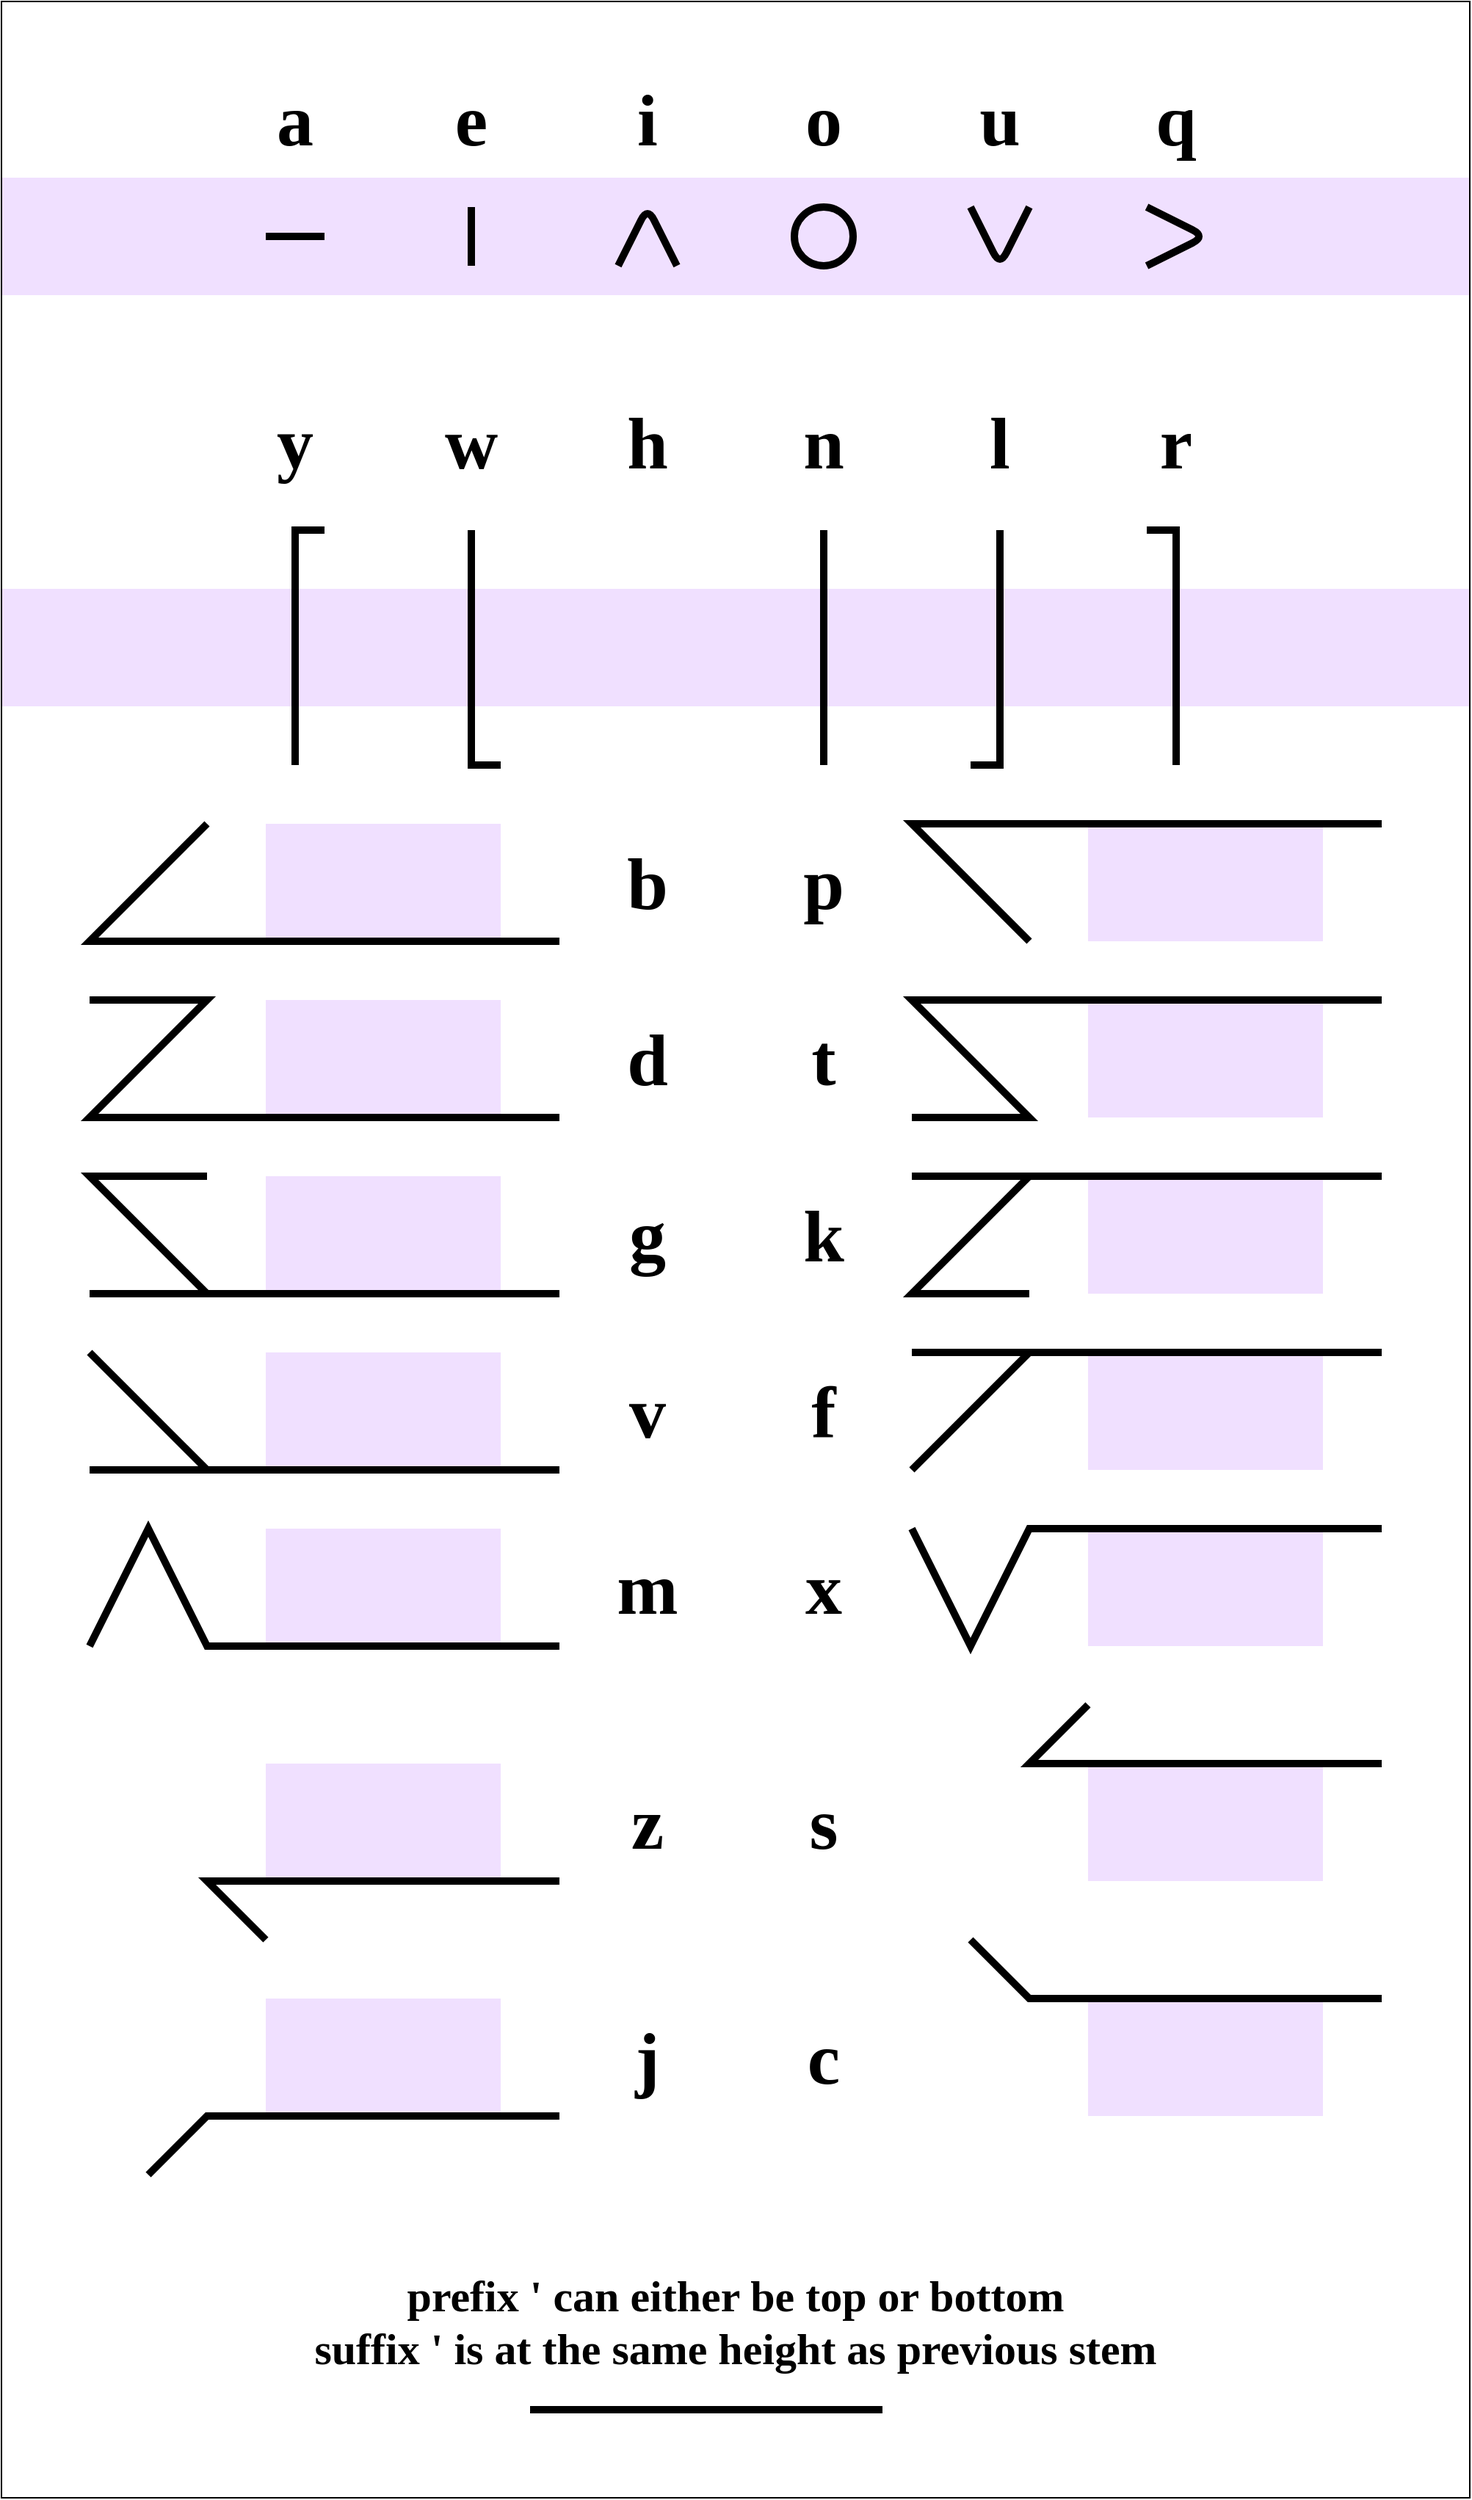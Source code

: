 <mxfile version="13.3.1" type="device"><diagram id="k0XaX9fI7BZwx_MRBERr" name="Page-1"><mxGraphModel dx="2420" dy="3297" grid="1" gridSize="10" guides="0" tooltips="1" connect="1" arrows="0" fold="1" page="0" pageScale="1" pageWidth="850" pageHeight="1100" math="0" shadow="0" extFonts="Rajdhani^https://fonts.googleapis.com/css?family=Rajdhani"><root><mxCell id="0"/><mxCell id="1" parent="0"/><mxCell id="OvZu4jx4xfz9wd3_qMAj-46" value="" style="rounded=0;whiteSpace=wrap;html=1;fillColor=#B266FF;fontFamily=Rajdhani;fontSize=20;dashed=1;strokeColor=none;opacity=20;" parent="1" vertex="1"><mxGeometry x="1200" y="360" width="1000" height="80" as="geometry"/></mxCell><mxCell id="zDaM6p3QR47gBt-4nZHD-3" value="" style="rounded=0;whiteSpace=wrap;html=1;fillColor=#B266FF;fontFamily=Rajdhani;fontSize=20;dashed=1;strokeColor=none;opacity=20;" vertex="1" parent="1"><mxGeometry x="1200" y="80" width="1000" height="80" as="geometry"/></mxCell><mxCell id="4WX631xM4KOFKnjQHRL3-7" value="" style="rounded=0;whiteSpace=wrap;html=1;strokeWidth=1;fillColor=none;fontSize=30;" parent="1" vertex="1"><mxGeometry x="1200" y="-40" width="1000" height="1700" as="geometry"/></mxCell><mxCell id="OvZu4jx4xfz9wd3_qMAj-56" value="" style="rounded=0;whiteSpace=wrap;html=1;fillColor=#B266FF;fontFamily=Rajdhani;fontSize=20;dashed=1;strokeColor=none;opacity=20;" parent="1" vertex="1"><mxGeometry x="1380" y="520" width="160" height="80" as="geometry"/></mxCell><mxCell id="OvZu4jx4xfz9wd3_qMAj-94" value="" style="rounded=0;whiteSpace=wrap;html=1;fillColor=#B266FF;fontFamily=Rajdhani;fontSize=20;dashed=1;strokeColor=none;opacity=20;" parent="1" vertex="1"><mxGeometry x="1380" y="640" width="160" height="80" as="geometry"/></mxCell><mxCell id="OvZu4jx4xfz9wd3_qMAj-95" value="" style="rounded=0;whiteSpace=wrap;html=1;fillColor=#B266FF;fontFamily=Rajdhani;fontSize=20;dashed=1;strokeColor=none;opacity=20;" parent="1" vertex="1"><mxGeometry x="1380" y="760" width="160" height="80" as="geometry"/></mxCell><mxCell id="OvZu4jx4xfz9wd3_qMAj-96" value="" style="rounded=0;whiteSpace=wrap;html=1;fillColor=#B266FF;fontFamily=Rajdhani;fontSize=20;dashed=1;strokeColor=none;opacity=20;" parent="1" vertex="1"><mxGeometry x="1380" y="880" width="160" height="80" as="geometry"/></mxCell><mxCell id="OvZu4jx4xfz9wd3_qMAj-97" value="" style="rounded=0;whiteSpace=wrap;html=1;fillColor=#B266FF;fontFamily=Rajdhani;fontSize=20;dashed=1;strokeColor=none;opacity=20;" parent="1" vertex="1"><mxGeometry x="1380" y="1000" width="160" height="80" as="geometry"/></mxCell><mxCell id="OvZu4jx4xfz9wd3_qMAj-98" value="" style="rounded=0;whiteSpace=wrap;html=1;fillColor=#B266FF;fontFamily=Rajdhani;fontSize=20;dashed=1;strokeColor=none;opacity=20;" parent="1" vertex="1"><mxGeometry x="1380" y="1160" width="160" height="80" as="geometry"/></mxCell><mxCell id="OvZu4jx4xfz9wd3_qMAj-99" value="" style="rounded=0;whiteSpace=wrap;html=1;fillColor=#B266FF;fontFamily=Rajdhani;fontSize=20;dashed=1;strokeColor=none;opacity=20;" parent="1" vertex="1"><mxGeometry x="1380" y="1320" width="160" height="80" as="geometry"/></mxCell><mxCell id="OvZu4jx4xfz9wd3_qMAj-59" value="" style="rounded=0;whiteSpace=wrap;html=1;fillColor=#B266FF;fontFamily=Rajdhani;fontSize=20;dashed=1;strokeColor=none;opacity=20;" parent="1" vertex="1"><mxGeometry x="1940" y="520" width="160" height="80" as="geometry"/></mxCell><mxCell id="OvZu4jx4xfz9wd3_qMAj-88" value="" style="rounded=0;whiteSpace=wrap;html=1;fillColor=#B266FF;fontFamily=Rajdhani;fontSize=20;dashed=1;strokeColor=none;opacity=20;" parent="1" vertex="1"><mxGeometry x="1940" y="640" width="160" height="80" as="geometry"/></mxCell><mxCell id="OvZu4jx4xfz9wd3_qMAj-89" value="" style="rounded=0;whiteSpace=wrap;html=1;fillColor=#B266FF;fontFamily=Rajdhani;fontSize=20;dashed=1;strokeColor=none;opacity=20;" parent="1" vertex="1"><mxGeometry x="1940" y="760" width="160" height="80" as="geometry"/></mxCell><mxCell id="OvZu4jx4xfz9wd3_qMAj-90" value="" style="rounded=0;whiteSpace=wrap;html=1;fillColor=#B266FF;fontFamily=Rajdhani;fontSize=20;dashed=1;strokeColor=none;opacity=20;" parent="1" vertex="1"><mxGeometry x="1940" y="880" width="160" height="80" as="geometry"/></mxCell><mxCell id="OvZu4jx4xfz9wd3_qMAj-91" value="" style="rounded=0;whiteSpace=wrap;html=1;fillColor=#B266FF;fontFamily=Rajdhani;fontSize=20;dashed=1;strokeColor=none;opacity=20;" parent="1" vertex="1"><mxGeometry x="1940" y="1000" width="160" height="80" as="geometry"/></mxCell><mxCell id="OvZu4jx4xfz9wd3_qMAj-92" value="" style="rounded=0;whiteSpace=wrap;html=1;fillColor=#B266FF;fontFamily=Rajdhani;fontSize=20;dashed=1;strokeColor=none;opacity=20;" parent="1" vertex="1"><mxGeometry x="1940" y="1160" width="160" height="80" as="geometry"/></mxCell><mxCell id="OvZu4jx4xfz9wd3_qMAj-93" value="" style="rounded=0;whiteSpace=wrap;html=1;fillColor=#B266FF;fontFamily=Rajdhani;fontSize=20;dashed=1;strokeColor=none;opacity=20;" parent="1" vertex="1"><mxGeometry x="1940" y="1320" width="160" height="80" as="geometry"/></mxCell><mxCell id="OvZu4jx4xfz9wd3_qMAj-5" value="a" style="text;html=1;strokeColor=none;fillColor=none;align=center;verticalAlign=middle;whiteSpace=wrap;rounded=0;fontFamily=Rajdhani;fontStyle=1;fontSize=50;" parent="1" vertex="1"><mxGeometry x="1380" y="20" width="40" height="40" as="geometry"/></mxCell><mxCell id="OvZu4jx4xfz9wd3_qMAj-11" value="e" style="text;html=1;strokeColor=none;fillColor=none;align=center;verticalAlign=middle;whiteSpace=wrap;rounded=0;fontFamily=Rajdhani;fontStyle=1;fontSize=50;" parent="1" vertex="1"><mxGeometry x="1500" y="20" width="40" height="40" as="geometry"/></mxCell><mxCell id="OvZu4jx4xfz9wd3_qMAj-12" value="i" style="text;html=1;strokeColor=none;fillColor=none;align=center;verticalAlign=middle;whiteSpace=wrap;rounded=0;fontFamily=Rajdhani;fontStyle=1;fontSize=50;" parent="1" vertex="1"><mxGeometry x="1620" y="20" width="40" height="40" as="geometry"/></mxCell><mxCell id="OvZu4jx4xfz9wd3_qMAj-13" value="o" style="text;html=1;strokeColor=none;fillColor=none;align=center;verticalAlign=middle;whiteSpace=wrap;rounded=0;fontFamily=Rajdhani;fontStyle=1;fontSize=50;" parent="1" vertex="1"><mxGeometry x="1740" y="20" width="40" height="40" as="geometry"/></mxCell><mxCell id="OvZu4jx4xfz9wd3_qMAj-14" value="u" style="text;html=1;strokeColor=none;fillColor=none;align=center;verticalAlign=middle;whiteSpace=wrap;rounded=0;fontFamily=Rajdhani;fontStyle=1;fontSize=50;" parent="1" vertex="1"><mxGeometry x="1860" y="20" width="40" height="40" as="geometry"/></mxCell><mxCell id="OvZu4jx4xfz9wd3_qMAj-15" value="q" style="text;html=1;strokeColor=none;fillColor=none;align=center;verticalAlign=middle;whiteSpace=wrap;rounded=0;fontFamily=Rajdhani;fontStyle=1;fontSize=50;" parent="1" vertex="1"><mxGeometry x="1980" y="20" width="40" height="40" as="geometry"/></mxCell><mxCell id="OvZu4jx4xfz9wd3_qMAj-16" value="" style="ellipse;whiteSpace=wrap;html=1;aspect=fixed;strokeColor=#000000;fillColor=none;fontFamily=Rajdhani;fontSize=50;strokeWidth=5;" parent="1" vertex="1"><mxGeometry x="1740" y="100" width="40" height="40" as="geometry"/></mxCell><mxCell id="OvZu4jx4xfz9wd3_qMAj-17" style="edgeStyle=none;rounded=0;orthogonalLoop=1;jettySize=auto;html=1;startFill=0;endArrow=none;endFill=0;endSize=0;targetPerimeterSpacing=0;strokeWidth=5;fontFamily=Rajdhani;fontSize=50;startSize=5;startArrow=none;" parent="1" edge="1"><mxGeometry relative="1" as="geometry"><mxPoint x="1420" y="120" as="targetPoint"/><mxPoint x="1380" y="120" as="sourcePoint"/></mxGeometry></mxCell><mxCell id="OvZu4jx4xfz9wd3_qMAj-18" style="edgeStyle=none;rounded=0;orthogonalLoop=1;jettySize=auto;html=1;startArrow=none;startFill=0;startSize=5;endArrow=none;endFill=0;endSize=0;targetPerimeterSpacing=0;strokeWidth=5;fontFamily=Rajdhani;fontSize=50;" parent="1" edge="1"><mxGeometry relative="1" as="geometry"><mxPoint x="1520" y="100" as="targetPoint"/><Array as="points"/><mxPoint x="1520" y="140" as="sourcePoint"/></mxGeometry></mxCell><mxCell id="OvZu4jx4xfz9wd3_qMAj-19" style="edgeStyle=none;orthogonalLoop=1;jettySize=auto;html=1;startArrow=none;startFill=0;startSize=5;endArrow=none;endFill=0;endSize=0;targetPerimeterSpacing=0;strokeWidth=5;fontFamily=Rajdhani;fontSize=50;rounded=1;" parent="1" edge="1"><mxGeometry relative="1" as="geometry"><mxPoint x="1660" y="140" as="targetPoint"/><Array as="points"><mxPoint x="1640" y="100"/></Array><mxPoint x="1620" y="140" as="sourcePoint"/></mxGeometry></mxCell><mxCell id="OvZu4jx4xfz9wd3_qMAj-20" style="edgeStyle=none;rounded=1;orthogonalLoop=1;jettySize=auto;html=1;startArrow=none;startFill=0;startSize=5;endArrow=none;endFill=0;endSize=0;targetPerimeterSpacing=0;strokeWidth=5;fontFamily=Rajdhani;fontSize=50;" parent="1" edge="1"><mxGeometry relative="1" as="geometry"><mxPoint x="1900" y="100" as="targetPoint"/><Array as="points"><mxPoint x="1880" y="140"/></Array><mxPoint x="1860" y="100" as="sourcePoint"/></mxGeometry></mxCell><mxCell id="OvZu4jx4xfz9wd3_qMAj-21" style="edgeStyle=none;rounded=1;orthogonalLoop=1;jettySize=auto;html=1;startArrow=none;startFill=0;startSize=5;endArrow=none;endFill=0;endSize=0;targetPerimeterSpacing=0;strokeWidth=5;fontFamily=Rajdhani;fontSize=50;" parent="1" edge="1"><mxGeometry relative="1" as="geometry"><mxPoint x="1980" y="140" as="targetPoint"/><Array as="points"><mxPoint x="2020" y="120"/></Array><mxPoint x="1980" y="100" as="sourcePoint"/></mxGeometry></mxCell><mxCell id="OvZu4jx4xfz9wd3_qMAj-24" style="edgeStyle=none;rounded=0;orthogonalLoop=1;jettySize=auto;html=1;exitX=0.5;exitY=0;exitDx=0;exitDy=0;startArrow=none;startFill=0;startSize=5;endArrow=none;endFill=0;endSize=0;targetPerimeterSpacing=0;strokeWidth=5;fontFamily=Rajdhani;fontSize=50;" parent="1" edge="1"><mxGeometry relative="1" as="geometry"><mxPoint x="1520" y="80" as="targetPoint"/><Array as="points"/><mxPoint x="1520" y="80" as="sourcePoint"/></mxGeometry></mxCell><mxCell id="OvZu4jx4xfz9wd3_qMAj-36" value="y" style="text;html=1;strokeColor=none;fillColor=none;align=center;verticalAlign=middle;whiteSpace=wrap;rounded=0;fontFamily=Rajdhani;fontStyle=1;fontSize=50;" parent="1" vertex="1"><mxGeometry x="1380" y="240" width="40" height="40" as="geometry"/></mxCell><mxCell id="OvZu4jx4xfz9wd3_qMAj-37" value="w" style="text;html=1;strokeColor=none;fillColor=none;align=center;verticalAlign=middle;whiteSpace=wrap;rounded=0;fontFamily=Rajdhani;fontStyle=1;fontSize=50;" parent="1" vertex="1"><mxGeometry x="1500" y="240" width="40" height="40" as="geometry"/></mxCell><mxCell id="OvZu4jx4xfz9wd3_qMAj-38" value="h" style="text;html=1;strokeColor=none;fillColor=none;align=center;verticalAlign=middle;whiteSpace=wrap;rounded=0;fontFamily=Rajdhani;fontStyle=1;fontSize=50;" parent="1" vertex="1"><mxGeometry x="1620" y="240" width="40" height="40" as="geometry"/></mxCell><mxCell id="OvZu4jx4xfz9wd3_qMAj-39" value="n" style="text;html=1;strokeColor=none;fillColor=none;align=center;verticalAlign=middle;whiteSpace=wrap;rounded=0;fontFamily=Rajdhani;fontStyle=1;fontSize=50;" parent="1" vertex="1"><mxGeometry x="1740" y="240" width="40" height="40" as="geometry"/></mxCell><mxCell id="OvZu4jx4xfz9wd3_qMAj-40" value="l" style="text;html=1;strokeColor=none;fillColor=none;align=center;verticalAlign=middle;whiteSpace=wrap;rounded=0;fontFamily=Rajdhani;fontStyle=1;fontSize=50;" parent="1" vertex="1"><mxGeometry x="1860" y="240" width="40" height="40" as="geometry"/></mxCell><mxCell id="OvZu4jx4xfz9wd3_qMAj-41" value="r" style="text;html=1;strokeColor=none;fillColor=none;align=center;verticalAlign=middle;whiteSpace=wrap;rounded=0;fontFamily=Rajdhani;fontStyle=1;fontSize=50;" parent="1" vertex="1"><mxGeometry x="1980" y="240" width="40" height="40" as="geometry"/></mxCell><mxCell id="OvZu4jx4xfz9wd3_qMAj-48" style="edgeStyle=none;rounded=0;orthogonalLoop=1;jettySize=auto;html=1;startArrow=none;startFill=0;startSize=5;endArrow=none;endFill=0;endSize=0;targetPerimeterSpacing=0;strokeWidth=5;fontFamily=Rajdhani;fontSize=50;strokeColor=#000000;" parent="1" edge="1"><mxGeometry relative="1" as="geometry"><mxPoint x="1800" y="1600" as="sourcePoint"/><mxPoint x="1560" y="1600" as="targetPoint"/></mxGeometry></mxCell><mxCell id="OvZu4jx4xfz9wd3_qMAj-52" style="edgeStyle=none;rounded=0;orthogonalLoop=1;jettySize=auto;html=1;startArrow=none;startFill=0;startSize=5;endArrow=none;endFill=0;endSize=0;targetPerimeterSpacing=0;strokeWidth=5;fontFamily=Rajdhani;fontSize=50;" parent="1" edge="1"><mxGeometry relative="1" as="geometry"><mxPoint x="1760" y="480" as="targetPoint"/><Array as="points"><mxPoint x="1760" y="370"/></Array><mxPoint x="1760" y="320" as="sourcePoint"/></mxGeometry></mxCell><mxCell id="OvZu4jx4xfz9wd3_qMAj-55" value="p" style="text;html=1;strokeColor=none;fillColor=none;align=center;verticalAlign=middle;whiteSpace=wrap;rounded=0;fontFamily=Rajdhani;fontStyle=1;fontSize=50;" parent="1" vertex="1"><mxGeometry x="1740" y="540" width="40" height="40" as="geometry"/></mxCell><mxCell id="OvZu4jx4xfz9wd3_qMAj-58" style="edgeStyle=none;rounded=0;orthogonalLoop=1;jettySize=auto;html=1;startArrow=none;startFill=0;startSize=5;endArrow=none;endFill=0;endSize=0;targetPerimeterSpacing=0;strokeWidth=5;fontFamily=Rajdhani;fontSize=50;exitX=0;exitY=1;exitDx=0;exitDy=0;" parent="1" edge="1"><mxGeometry relative="1" as="geometry"><mxPoint x="2140" y="520" as="targetPoint"/><Array as="points"><mxPoint x="1820" y="520"/></Array><mxPoint x="1900" y="600" as="sourcePoint"/></mxGeometry></mxCell><mxCell id="OvZu4jx4xfz9wd3_qMAj-60" value="b" style="text;html=1;strokeColor=none;fillColor=none;align=center;verticalAlign=middle;whiteSpace=wrap;rounded=0;fontFamily=Rajdhani;fontStyle=1;fontSize=50;" parent="1" vertex="1"><mxGeometry x="1620" y="540" width="40" height="40" as="geometry"/></mxCell><mxCell id="OvZu4jx4xfz9wd3_qMAj-62" style="edgeStyle=none;rounded=0;orthogonalLoop=1;jettySize=auto;html=1;startArrow=none;startFill=0;startSize=5;endArrow=none;endFill=0;endSize=0;targetPerimeterSpacing=0;strokeWidth=5;fontFamily=Rajdhani;fontSize=50;" parent="1" edge="1"><mxGeometry relative="1" as="geometry"><mxPoint x="2140" y="880" as="targetPoint"/><Array as="points"><mxPoint x="1900" y="880"/><mxPoint x="1820" y="880"/></Array><mxPoint x="1820" y="960" as="sourcePoint"/></mxGeometry></mxCell><mxCell id="OvZu4jx4xfz9wd3_qMAj-63" style="edgeStyle=none;rounded=0;orthogonalLoop=1;jettySize=auto;html=1;startArrow=none;startFill=0;startSize=5;endArrow=none;endFill=0;endSize=0;targetPerimeterSpacing=0;strokeWidth=5;fontFamily=Rajdhani;fontSize=50;" parent="1" edge="1"><mxGeometry relative="1" as="geometry"><mxPoint x="2140" y="640" as="targetPoint"/><Array as="points"><mxPoint x="1900" y="720"/><mxPoint x="1820" y="640"/></Array><mxPoint x="1820" y="720" as="sourcePoint"/></mxGeometry></mxCell><mxCell id="OvZu4jx4xfz9wd3_qMAj-65" value="t" style="text;html=1;strokeColor=none;fillColor=none;align=center;verticalAlign=middle;whiteSpace=wrap;rounded=0;fontFamily=Rajdhani;fontStyle=1;fontSize=50;" parent="1" vertex="1"><mxGeometry x="1740" y="660" width="40" height="40" as="geometry"/></mxCell><mxCell id="OvZu4jx4xfz9wd3_qMAj-66" value="k" style="text;html=1;strokeColor=none;fillColor=none;align=center;verticalAlign=middle;whiteSpace=wrap;rounded=0;fontFamily=Rajdhani;fontStyle=1;fontSize=50;" parent="1" vertex="1"><mxGeometry x="1740" y="780" width="40" height="40" as="geometry"/></mxCell><mxCell id="OvZu4jx4xfz9wd3_qMAj-70" style="edgeStyle=none;rounded=0;orthogonalLoop=1;jettySize=auto;html=1;startArrow=none;startFill=0;startSize=5;endArrow=none;endFill=0;endSize=0;targetPerimeterSpacing=0;strokeWidth=5;fontFamily=Rajdhani;fontSize=50;exitX=0;exitY=1;exitDx=0;exitDy=0;" parent="1" edge="1"><mxGeometry relative="1" as="geometry"><mxPoint x="2140" y="760" as="targetPoint"/><Array as="points"><mxPoint x="1820" y="840"/><mxPoint x="1900" y="760"/><mxPoint x="1820" y="760"/></Array><mxPoint x="1900" y="840" as="sourcePoint"/></mxGeometry></mxCell><mxCell id="OvZu4jx4xfz9wd3_qMAj-73" value="f" style="text;html=1;strokeColor=none;fillColor=none;align=center;verticalAlign=middle;whiteSpace=wrap;rounded=0;fontFamily=Rajdhani;fontStyle=1;fontSize=50;" parent="1" vertex="1"><mxGeometry x="1740" y="900" width="40" height="40" as="geometry"/></mxCell><mxCell id="OvZu4jx4xfz9wd3_qMAj-74" value="x" style="text;html=1;strokeColor=none;fillColor=none;align=center;verticalAlign=middle;whiteSpace=wrap;rounded=0;fontFamily=Rajdhani;fontStyle=1;fontSize=50;" parent="1" vertex="1"><mxGeometry x="1740" y="1020" width="40" height="40" as="geometry"/></mxCell><mxCell id="OvZu4jx4xfz9wd3_qMAj-81" value="s" style="text;html=1;strokeColor=none;fillColor=none;align=center;verticalAlign=middle;whiteSpace=wrap;rounded=0;fontFamily=Rajdhani;fontStyle=1;fontSize=50;" parent="1" vertex="1"><mxGeometry x="1740" y="1180" width="40" height="40" as="geometry"/></mxCell><mxCell id="OvZu4jx4xfz9wd3_qMAj-82" style="edgeStyle=none;rounded=0;orthogonalLoop=1;jettySize=auto;html=1;startArrow=none;startFill=0;startSize=5;endArrow=none;endFill=0;endSize=0;targetPerimeterSpacing=0;strokeWidth=5;fontFamily=Rajdhani;fontSize=50;" parent="1" edge="1"><mxGeometry relative="1" as="geometry"><mxPoint x="2140" y="1000" as="targetPoint"/><Array as="points"><mxPoint x="1860" y="1080"/><mxPoint x="1900" y="1000"/></Array><mxPoint x="1820" y="1000" as="sourcePoint"/></mxGeometry></mxCell><mxCell id="OvZu4jx4xfz9wd3_qMAj-84" value="c" style="text;html=1;strokeColor=none;fillColor=none;align=center;verticalAlign=middle;whiteSpace=wrap;rounded=0;fontFamily=Rajdhani;fontStyle=1;fontSize=50;" parent="1" vertex="1"><mxGeometry x="1740" y="1340" width="40" height="40" as="geometry"/></mxCell><mxCell id="OvZu4jx4xfz9wd3_qMAj-107" value="d" style="text;html=1;strokeColor=none;fillColor=none;align=center;verticalAlign=middle;whiteSpace=wrap;rounded=0;fontFamily=Rajdhani;fontStyle=1;fontSize=50;" parent="1" vertex="1"><mxGeometry x="1620" y="660" width="40" height="40" as="geometry"/></mxCell><mxCell id="OvZu4jx4xfz9wd3_qMAj-108" value="g" style="text;html=1;strokeColor=none;fillColor=none;align=center;verticalAlign=middle;whiteSpace=wrap;rounded=0;fontFamily=Rajdhani;fontStyle=1;fontSize=50;" parent="1" vertex="1"><mxGeometry x="1620" y="780" width="40" height="40" as="geometry"/></mxCell><mxCell id="OvZu4jx4xfz9wd3_qMAj-109" value="v" style="text;html=1;strokeColor=none;fillColor=none;align=center;verticalAlign=middle;whiteSpace=wrap;rounded=0;fontFamily=Rajdhani;fontStyle=1;fontSize=50;" parent="1" vertex="1"><mxGeometry x="1620" y="900" width="40" height="40" as="geometry"/></mxCell><mxCell id="OvZu4jx4xfz9wd3_qMAj-110" value="m" style="text;html=1;strokeColor=none;fillColor=none;align=center;verticalAlign=middle;whiteSpace=wrap;rounded=0;fontFamily=Rajdhani;fontStyle=1;fontSize=50;" parent="1" vertex="1"><mxGeometry x="1620" y="1020" width="40" height="40" as="geometry"/></mxCell><mxCell id="OvZu4jx4xfz9wd3_qMAj-111" value="z" style="text;html=1;strokeColor=none;fillColor=none;align=center;verticalAlign=middle;whiteSpace=wrap;rounded=0;fontFamily=Rajdhani;fontStyle=1;fontSize=50;" parent="1" vertex="1"><mxGeometry x="1620" y="1180" width="40" height="40" as="geometry"/></mxCell><mxCell id="OvZu4jx4xfz9wd3_qMAj-112" value="j" style="text;html=1;strokeColor=none;fillColor=none;align=center;verticalAlign=middle;whiteSpace=wrap;rounded=0;fontFamily=Rajdhani;fontStyle=1;fontSize=50;" parent="1" vertex="1"><mxGeometry x="1620" y="1340" width="40" height="40" as="geometry"/></mxCell><mxCell id="OvZu4jx4xfz9wd3_qMAj-118" value="prefix ' can either be top or bottom&lt;br&gt;suffix ' is at the same height as previous stem" style="text;html=1;strokeColor=none;fillColor=none;align=center;verticalAlign=middle;whiteSpace=wrap;rounded=0;fontFamily=Rajdhani;fontStyle=1;fontSize=30;" parent="1" vertex="1"><mxGeometry x="1280" y="1490" width="840" height="100" as="geometry"/></mxCell><mxCell id="zZ-8Zm4Xtm1hsN0rnjMR-4" style="edgeStyle=none;rounded=0;orthogonalLoop=1;jettySize=auto;html=1;startArrow=none;startFill=0;startSize=5;endArrow=none;endFill=0;endSize=0;targetPerimeterSpacing=0;strokeWidth=5;fontFamily=Rajdhani;fontSize=50;" parent="1" edge="1"><mxGeometry relative="1" as="geometry"><mxPoint x="2000" y="480" as="targetPoint"/><Array as="points"><mxPoint x="2000" y="320"/></Array><mxPoint x="1980" y="320" as="sourcePoint"/></mxGeometry></mxCell><mxCell id="zZ-8Zm4Xtm1hsN0rnjMR-5" style="edgeStyle=none;rounded=0;orthogonalLoop=1;jettySize=auto;html=1;startArrow=none;startFill=0;startSize=5;endArrow=none;endFill=0;endSize=0;targetPerimeterSpacing=0;strokeWidth=5;fontFamily=Rajdhani;fontSize=50;" parent="1" edge="1"><mxGeometry relative="1" as="geometry"><mxPoint x="1860" y="480" as="targetPoint"/><Array as="points"><mxPoint x="1880" y="480"/></Array><mxPoint x="1880" y="320" as="sourcePoint"/></mxGeometry></mxCell><mxCell id="Vzb39CoB3vDPeIXv9ZC3-3" style="edgeStyle=none;rounded=0;orthogonalLoop=1;jettySize=auto;html=1;startArrow=none;startFill=0;startSize=5;endArrow=none;endFill=0;endSize=0;targetPerimeterSpacing=0;strokeWidth=5;fontFamily=Rajdhani;fontSize=50;" parent="1" edge="1"><mxGeometry relative="1" as="geometry"><mxPoint x="1580" y="600" as="targetPoint"/><Array as="points"><mxPoint x="1260" y="600"/></Array><mxPoint x="1340" y="520" as="sourcePoint"/></mxGeometry></mxCell><mxCell id="Vzb39CoB3vDPeIXv9ZC3-4" style="edgeStyle=none;rounded=0;orthogonalLoop=1;jettySize=auto;html=1;startArrow=none;startFill=0;startSize=5;endArrow=none;endFill=0;endSize=0;targetPerimeterSpacing=0;strokeWidth=5;fontFamily=Rajdhani;fontSize=50;" parent="1" edge="1"><mxGeometry relative="1" as="geometry"><mxPoint x="1580" y="720" as="targetPoint"/><Array as="points"><mxPoint x="1340" y="640"/><mxPoint x="1260" y="720"/></Array><mxPoint x="1260" y="640" as="sourcePoint"/></mxGeometry></mxCell><mxCell id="Vzb39CoB3vDPeIXv9ZC3-5" style="edgeStyle=none;rounded=0;orthogonalLoop=1;jettySize=auto;html=1;startArrow=none;startFill=0;startSize=5;endArrow=none;endFill=0;endSize=0;targetPerimeterSpacing=0;strokeWidth=5;fontFamily=Rajdhani;fontSize=50;" parent="1" edge="1"><mxGeometry relative="1" as="geometry"><mxPoint x="1580" y="840" as="targetPoint"/><Array as="points"><mxPoint x="1260" y="760"/><mxPoint x="1340" y="840"/><mxPoint x="1260" y="840"/></Array><mxPoint x="1340" y="760" as="sourcePoint"/></mxGeometry></mxCell><mxCell id="Vzb39CoB3vDPeIXv9ZC3-6" style="edgeStyle=none;rounded=0;orthogonalLoop=1;jettySize=auto;html=1;startArrow=none;startFill=0;startSize=5;endArrow=none;endFill=0;endSize=0;targetPerimeterSpacing=0;strokeWidth=5;fontFamily=Rajdhani;fontSize=50;" parent="1" edge="1"><mxGeometry relative="1" as="geometry"><mxPoint x="1580" y="960" as="targetPoint"/><Array as="points"><mxPoint x="1340" y="960"/><mxPoint x="1260" y="960"/></Array><mxPoint x="1260" y="880" as="sourcePoint"/></mxGeometry></mxCell><mxCell id="Vzb39CoB3vDPeIXv9ZC3-7" style="edgeStyle=none;rounded=0;orthogonalLoop=1;jettySize=auto;html=1;startArrow=none;startFill=0;startSize=5;endArrow=none;endFill=0;endSize=0;targetPerimeterSpacing=0;strokeWidth=5;fontFamily=Rajdhani;fontSize=50;" parent="1" edge="1"><mxGeometry relative="1" as="geometry"><mxPoint x="1580" y="1080" as="targetPoint"/><Array as="points"><mxPoint x="1300" y="1000"/><mxPoint x="1340" y="1080"/></Array><mxPoint x="1260" y="1080" as="sourcePoint"/></mxGeometry></mxCell><mxCell id="4WX631xM4KOFKnjQHRL3-1" style="edgeStyle=none;rounded=0;orthogonalLoop=1;jettySize=auto;html=1;startArrow=none;startFill=0;startSize=5;endArrow=none;endFill=0;endSize=0;targetPerimeterSpacing=0;strokeWidth=5;fontFamily=Rajdhani;fontSize=50;" parent="1" edge="1"><mxGeometry relative="1" as="geometry"><mxPoint x="1580" y="1240" as="targetPoint"/><Array as="points"><mxPoint x="1340" y="1240"/></Array><mxPoint x="1380" y="1280" as="sourcePoint"/></mxGeometry></mxCell><mxCell id="4WX631xM4KOFKnjQHRL3-2" style="edgeStyle=none;rounded=0;orthogonalLoop=1;jettySize=auto;html=1;startArrow=none;startFill=0;startSize=5;endArrow=none;endFill=0;endSize=0;targetPerimeterSpacing=0;strokeWidth=5;fontFamily=Rajdhani;fontSize=50;" parent="1" edge="1"><mxGeometry relative="1" as="geometry"><mxPoint x="1580.0" y="1400" as="targetPoint"/><Array as="points"><mxPoint x="1340" y="1400"/></Array><mxPoint x="1300" y="1440" as="sourcePoint"/></mxGeometry></mxCell><mxCell id="4WX631xM4KOFKnjQHRL3-3" style="edgeStyle=none;rounded=0;orthogonalLoop=1;jettySize=auto;html=1;startArrow=none;startFill=0;startSize=5;endArrow=none;endFill=0;endSize=0;targetPerimeterSpacing=0;strokeWidth=5;fontFamily=Rajdhani;fontSize=50;" parent="1" edge="1"><mxGeometry relative="1" as="geometry"><mxPoint x="2140.0" y="1160" as="targetPoint"/><Array as="points"><mxPoint x="1900" y="1160"/></Array><mxPoint x="1940" y="1120" as="sourcePoint"/></mxGeometry></mxCell><mxCell id="4WX631xM4KOFKnjQHRL3-4" style="edgeStyle=none;rounded=0;orthogonalLoop=1;jettySize=auto;html=1;startArrow=none;startFill=0;startSize=5;endArrow=none;endFill=0;endSize=0;targetPerimeterSpacing=0;strokeWidth=5;fontFamily=Rajdhani;fontSize=50;" parent="1" edge="1"><mxGeometry relative="1" as="geometry"><mxPoint x="2140.0" y="1320" as="targetPoint"/><Array as="points"><mxPoint x="1900" y="1320"/></Array><mxPoint x="1860" y="1280" as="sourcePoint"/></mxGeometry></mxCell><mxCell id="zDaM6p3QR47gBt-4nZHD-1" style="edgeStyle=none;rounded=0;orthogonalLoop=1;jettySize=auto;html=1;startArrow=none;startFill=0;startSize=5;endArrow=none;endFill=0;endSize=0;targetPerimeterSpacing=0;strokeWidth=5;fontFamily=Rajdhani;fontSize=50;" edge="1" parent="1"><mxGeometry relative="1" as="geometry"><mxPoint x="1540" y="480" as="targetPoint"/><Array as="points"><mxPoint x="1520" y="480"/></Array><mxPoint x="1520" y="320" as="sourcePoint"/></mxGeometry></mxCell><mxCell id="zDaM6p3QR47gBt-4nZHD-2" style="edgeStyle=none;rounded=0;orthogonalLoop=1;jettySize=auto;html=1;startArrow=none;startFill=0;startSize=5;endArrow=none;endFill=0;endSize=0;targetPerimeterSpacing=0;strokeWidth=5;fontFamily=Rajdhani;fontSize=50;" edge="1" parent="1"><mxGeometry relative="1" as="geometry"><mxPoint x="1400" y="480" as="targetPoint"/><Array as="points"><mxPoint x="1400" y="320"/></Array><mxPoint x="1420" y="320" as="sourcePoint"/></mxGeometry></mxCell></root></mxGraphModel></diagram></mxfile>